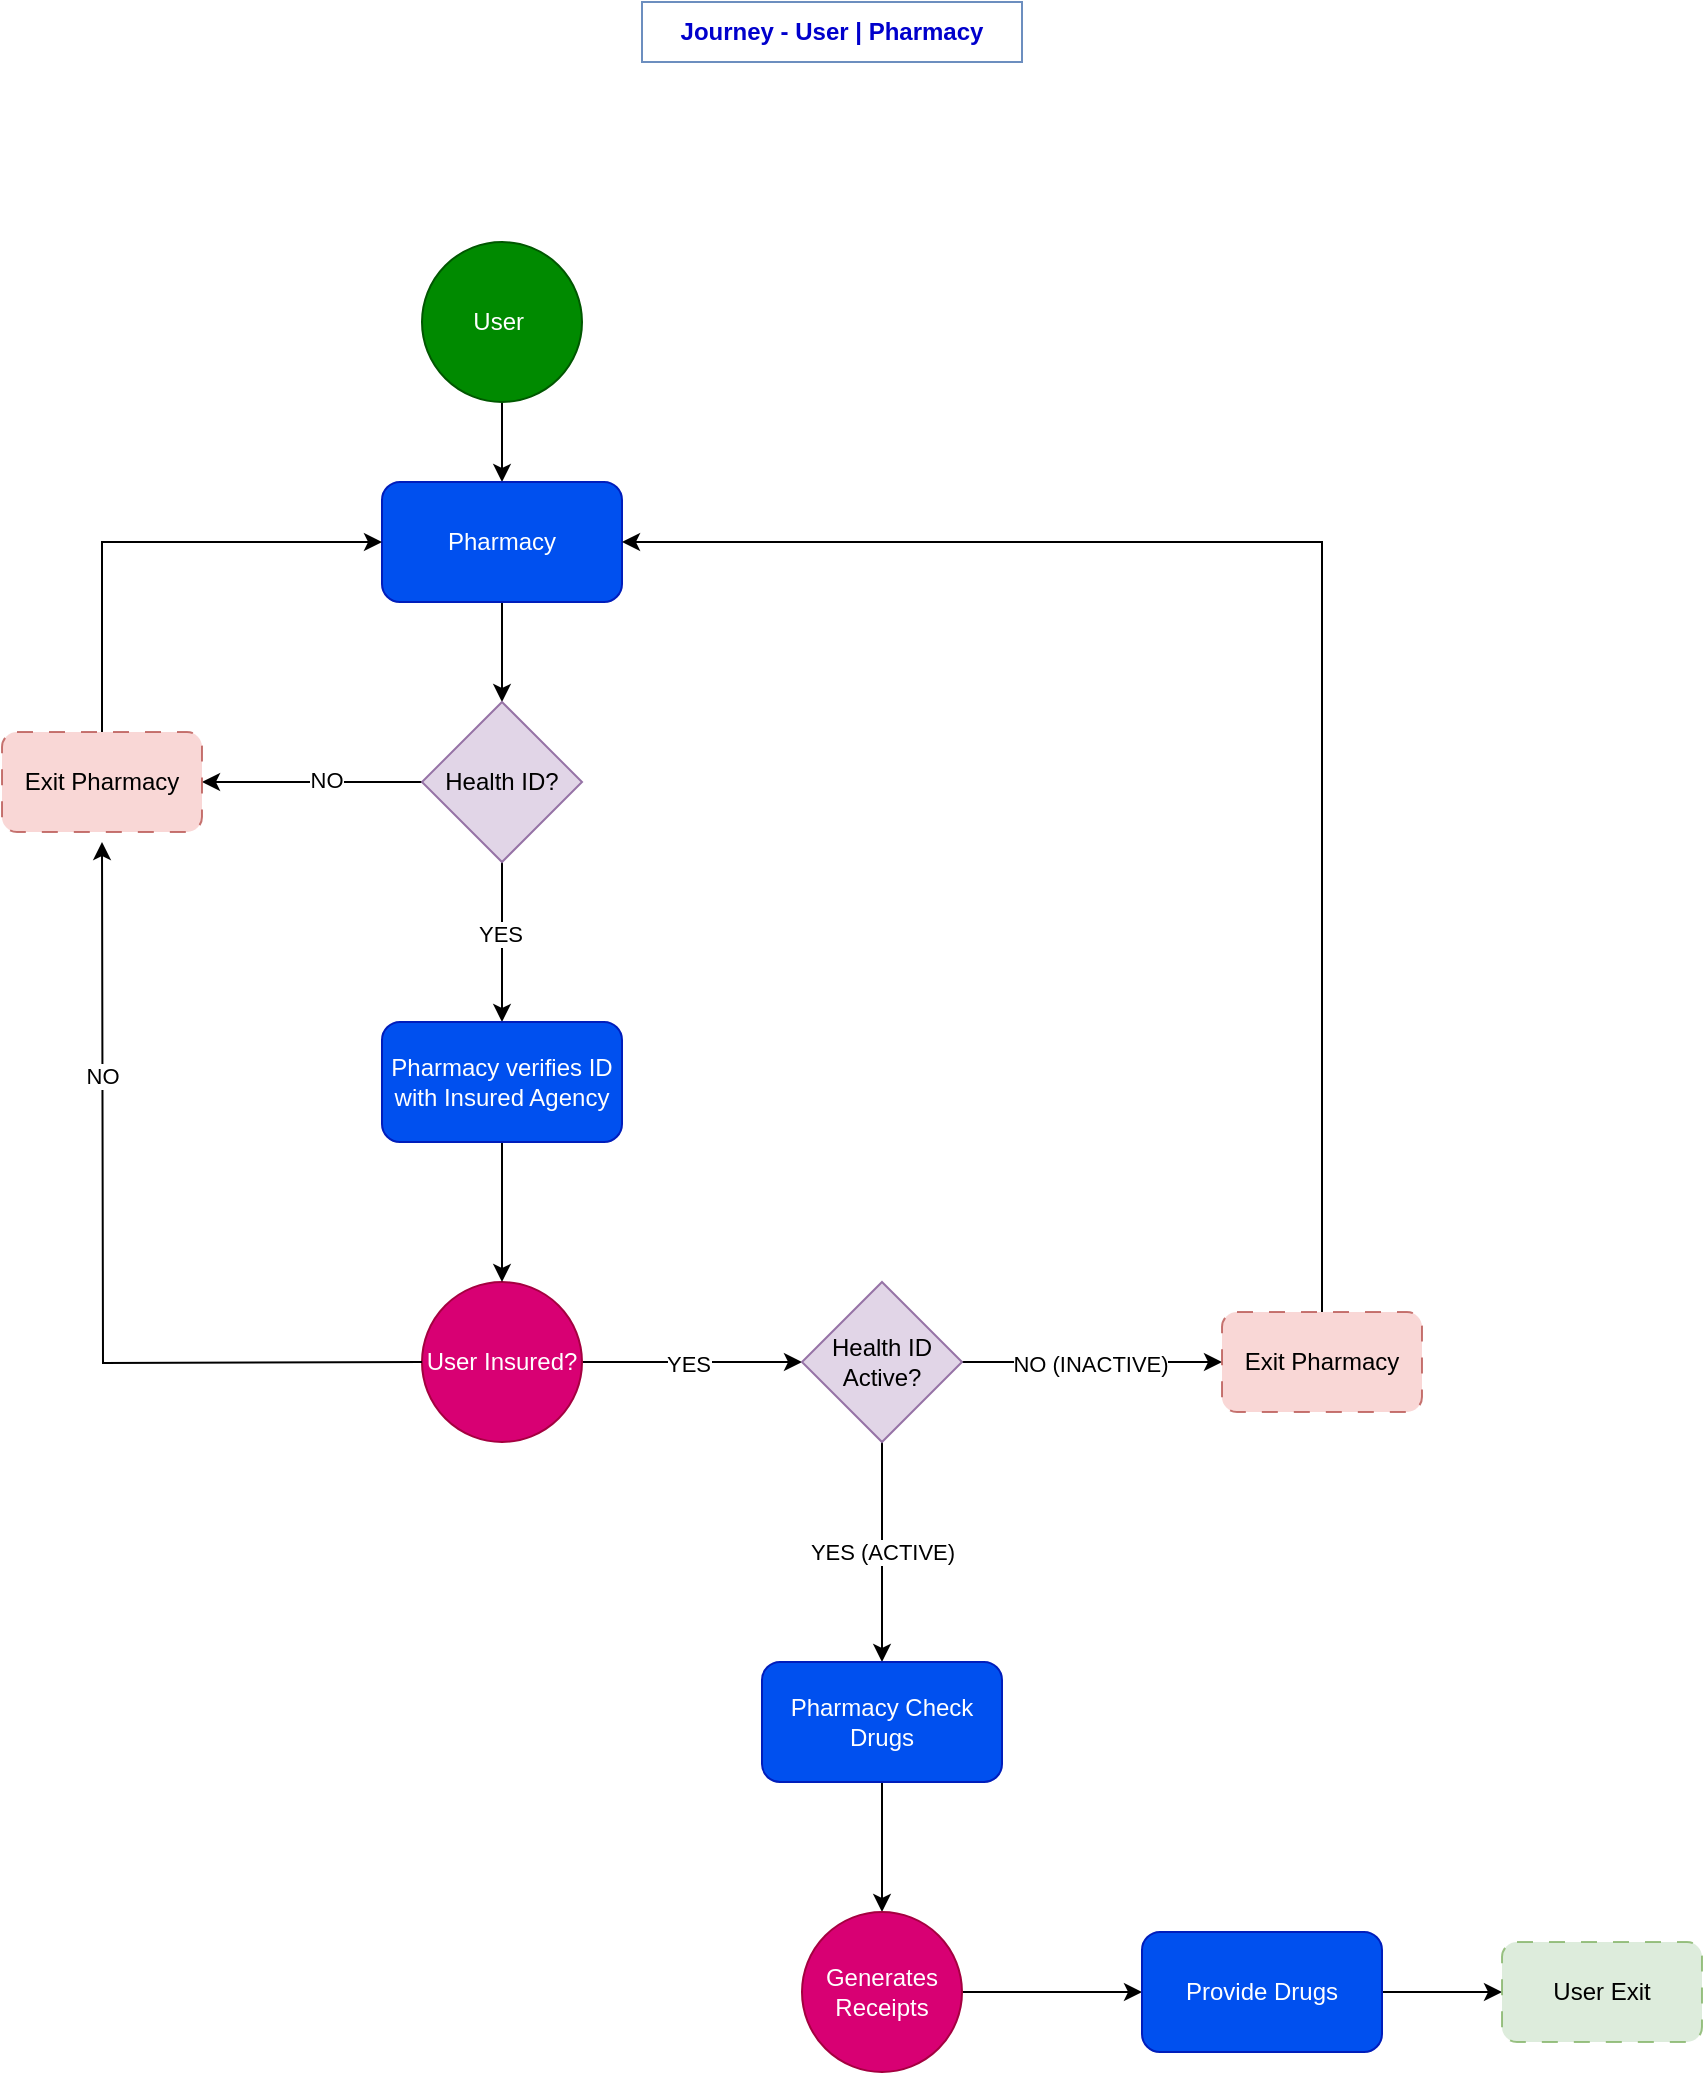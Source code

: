 <mxfile version="24.7.1" type="github">
  <diagram name="Page-1" id="c7558073-3199-34d8-9f00-42111426c3f3">
    <mxGraphModel dx="11159" dy="11247" grid="1" gridSize="10" guides="1" tooltips="1" connect="1" arrows="1" fold="1" page="1" pageScale="1" pageWidth="827" pageHeight="1169" background="none" math="0" shadow="0">
      <root>
        <mxCell id="0" />
        <mxCell id="1" parent="0" />
        <mxCell id="X9ass70m3cK7fkNfl3eS-96" value="&lt;b&gt;&lt;font color=&quot;#0000cc&quot;&gt;Journey - User | Pharmacy&lt;/font&gt;&lt;/b&gt;" style="text;html=1;align=center;verticalAlign=middle;whiteSpace=wrap;rounded=0;fillColor=none;strokeColor=#6c8ebf;" vertex="1" parent="1">
          <mxGeometry x="-9190" y="-9710" width="190" height="30" as="geometry" />
        </mxCell>
        <mxCell id="X9ass70m3cK7fkNfl3eS-145" value="" style="group" vertex="1" connectable="0" parent="1">
          <mxGeometry x="-9510" y="-9590" width="850" height="915" as="geometry" />
        </mxCell>
        <mxCell id="X9ass70m3cK7fkNfl3eS-105" style="edgeStyle=orthogonalEdgeStyle;rounded=0;orthogonalLoop=1;jettySize=auto;html=1;entryX=0.5;entryY=0;entryDx=0;entryDy=0;" edge="1" parent="X9ass70m3cK7fkNfl3eS-145" source="X9ass70m3cK7fkNfl3eS-97" target="X9ass70m3cK7fkNfl3eS-99">
          <mxGeometry relative="1" as="geometry" />
        </mxCell>
        <mxCell id="X9ass70m3cK7fkNfl3eS-97" value="User&amp;nbsp;" style="ellipse;whiteSpace=wrap;html=1;aspect=fixed;fillColor=#008a00;strokeColor=#005700;fontColor=#ffffff;" vertex="1" parent="X9ass70m3cK7fkNfl3eS-145">
          <mxGeometry x="210" width="80" height="80" as="geometry" />
        </mxCell>
        <mxCell id="X9ass70m3cK7fkNfl3eS-130" style="edgeStyle=orthogonalEdgeStyle;rounded=0;orthogonalLoop=1;jettySize=auto;html=1;entryX=0;entryY=0.5;entryDx=0;entryDy=0;" edge="1" parent="X9ass70m3cK7fkNfl3eS-145" source="X9ass70m3cK7fkNfl3eS-98" target="X9ass70m3cK7fkNfl3eS-129">
          <mxGeometry relative="1" as="geometry" />
        </mxCell>
        <mxCell id="X9ass70m3cK7fkNfl3eS-144" value="YES" style="edgeLabel;html=1;align=center;verticalAlign=middle;resizable=0;points=[];" vertex="1" connectable="0" parent="X9ass70m3cK7fkNfl3eS-130">
          <mxGeometry x="-0.045" y="-1" relative="1" as="geometry">
            <mxPoint as="offset" />
          </mxGeometry>
        </mxCell>
        <mxCell id="X9ass70m3cK7fkNfl3eS-98" value="User Insured?" style="ellipse;whiteSpace=wrap;html=1;aspect=fixed;fillColor=#d80073;strokeColor=#A50040;fontColor=#ffffff;" vertex="1" parent="X9ass70m3cK7fkNfl3eS-145">
          <mxGeometry x="210" y="520" width="80" height="80" as="geometry" />
        </mxCell>
        <mxCell id="X9ass70m3cK7fkNfl3eS-107" style="edgeStyle=orthogonalEdgeStyle;rounded=0;orthogonalLoop=1;jettySize=auto;html=1;entryX=0.5;entryY=0;entryDx=0;entryDy=0;" edge="1" parent="X9ass70m3cK7fkNfl3eS-145" source="X9ass70m3cK7fkNfl3eS-99" target="X9ass70m3cK7fkNfl3eS-106">
          <mxGeometry relative="1" as="geometry" />
        </mxCell>
        <mxCell id="X9ass70m3cK7fkNfl3eS-99" value="Pharmacy" style="rounded=1;whiteSpace=wrap;html=1;fillColor=#0050ef;fontColor=#ffffff;strokeColor=#001DBC;" vertex="1" parent="X9ass70m3cK7fkNfl3eS-145">
          <mxGeometry x="190" y="120" width="120" height="60" as="geometry" />
        </mxCell>
        <mxCell id="X9ass70m3cK7fkNfl3eS-112" style="edgeStyle=orthogonalEdgeStyle;rounded=0;orthogonalLoop=1;jettySize=auto;html=1;entryX=1;entryY=0.5;entryDx=0;entryDy=0;" edge="1" parent="X9ass70m3cK7fkNfl3eS-145" source="X9ass70m3cK7fkNfl3eS-106" target="X9ass70m3cK7fkNfl3eS-110">
          <mxGeometry relative="1" as="geometry" />
        </mxCell>
        <mxCell id="X9ass70m3cK7fkNfl3eS-113" value="NO" style="edgeLabel;html=1;align=center;verticalAlign=middle;resizable=0;points=[];" vertex="1" connectable="0" parent="X9ass70m3cK7fkNfl3eS-112">
          <mxGeometry x="-0.127" y="-1" relative="1" as="geometry">
            <mxPoint as="offset" />
          </mxGeometry>
        </mxCell>
        <mxCell id="X9ass70m3cK7fkNfl3eS-122" style="edgeStyle=orthogonalEdgeStyle;rounded=0;orthogonalLoop=1;jettySize=auto;html=1;exitX=0.5;exitY=1;exitDx=0;exitDy=0;entryX=0.5;entryY=0;entryDx=0;entryDy=0;" edge="1" parent="X9ass70m3cK7fkNfl3eS-145" source="X9ass70m3cK7fkNfl3eS-106" target="X9ass70m3cK7fkNfl3eS-117">
          <mxGeometry relative="1" as="geometry" />
        </mxCell>
        <mxCell id="X9ass70m3cK7fkNfl3eS-123" value="YES" style="edgeLabel;html=1;align=center;verticalAlign=middle;resizable=0;points=[];" vertex="1" connectable="0" parent="X9ass70m3cK7fkNfl3eS-122">
          <mxGeometry x="-0.11" y="-1" relative="1" as="geometry">
            <mxPoint as="offset" />
          </mxGeometry>
        </mxCell>
        <mxCell id="X9ass70m3cK7fkNfl3eS-106" value="Health ID?" style="rhombus;whiteSpace=wrap;html=1;fillColor=#e1d5e7;strokeColor=#9673a6;" vertex="1" parent="X9ass70m3cK7fkNfl3eS-145">
          <mxGeometry x="210" y="230" width="80" height="80" as="geometry" />
        </mxCell>
        <mxCell id="X9ass70m3cK7fkNfl3eS-114" style="edgeStyle=orthogonalEdgeStyle;rounded=0;orthogonalLoop=1;jettySize=auto;html=1;exitX=0.5;exitY=0;exitDx=0;exitDy=0;entryX=0;entryY=0.5;entryDx=0;entryDy=0;" edge="1" parent="X9ass70m3cK7fkNfl3eS-145" source="X9ass70m3cK7fkNfl3eS-110" target="X9ass70m3cK7fkNfl3eS-99">
          <mxGeometry relative="1" as="geometry" />
        </mxCell>
        <mxCell id="X9ass70m3cK7fkNfl3eS-110" value="Exit Pharmacy" style="rounded=1;whiteSpace=wrap;html=1;fillColor=#f8cecc;strokeColor=#b85450;dashed=1;dashPattern=8 8;fillStyle=solid;opacity=80;" vertex="1" parent="X9ass70m3cK7fkNfl3eS-145">
          <mxGeometry y="245" width="100" height="50" as="geometry" />
        </mxCell>
        <mxCell id="X9ass70m3cK7fkNfl3eS-128" style="edgeStyle=orthogonalEdgeStyle;rounded=0;orthogonalLoop=1;jettySize=auto;html=1;entryX=0.5;entryY=0;entryDx=0;entryDy=0;" edge="1" parent="X9ass70m3cK7fkNfl3eS-145" source="X9ass70m3cK7fkNfl3eS-117">
          <mxGeometry relative="1" as="geometry">
            <mxPoint x="250" y="520" as="targetPoint" />
          </mxGeometry>
        </mxCell>
        <mxCell id="X9ass70m3cK7fkNfl3eS-117" value="Pharmacy verifies ID with Insured Agency" style="rounded=1;whiteSpace=wrap;html=1;fillColor=#0050ef;fontColor=#ffffff;strokeColor=#001DBC;" vertex="1" parent="X9ass70m3cK7fkNfl3eS-145">
          <mxGeometry x="190" y="390" width="120" height="60" as="geometry" />
        </mxCell>
        <mxCell id="X9ass70m3cK7fkNfl3eS-126" style="edgeStyle=orthogonalEdgeStyle;rounded=0;orthogonalLoop=1;jettySize=auto;html=1;" edge="1" parent="X9ass70m3cK7fkNfl3eS-145">
          <mxGeometry relative="1" as="geometry">
            <mxPoint x="50" y="300" as="targetPoint" />
            <mxPoint x="210" y="560" as="sourcePoint" />
          </mxGeometry>
        </mxCell>
        <mxCell id="X9ass70m3cK7fkNfl3eS-127" value="NO" style="edgeLabel;html=1;align=center;verticalAlign=middle;resizable=0;points=[];" vertex="1" connectable="0" parent="X9ass70m3cK7fkNfl3eS-126">
          <mxGeometry x="0.442" relative="1" as="geometry">
            <mxPoint as="offset" />
          </mxGeometry>
        </mxCell>
        <mxCell id="X9ass70m3cK7fkNfl3eS-133" style="edgeStyle=orthogonalEdgeStyle;rounded=0;orthogonalLoop=1;jettySize=auto;html=1;exitX=1;exitY=0.5;exitDx=0;exitDy=0;" edge="1" parent="X9ass70m3cK7fkNfl3eS-145" source="X9ass70m3cK7fkNfl3eS-129" target="X9ass70m3cK7fkNfl3eS-132">
          <mxGeometry relative="1" as="geometry" />
        </mxCell>
        <mxCell id="X9ass70m3cK7fkNfl3eS-135" value="NO (INACTIVE)" style="edgeLabel;html=1;align=center;verticalAlign=middle;resizable=0;points=[];" vertex="1" connectable="0" parent="X9ass70m3cK7fkNfl3eS-133">
          <mxGeometry x="-0.461" y="-1" relative="1" as="geometry">
            <mxPoint x="29" as="offset" />
          </mxGeometry>
        </mxCell>
        <mxCell id="X9ass70m3cK7fkNfl3eS-137" value="YES (ACTIVE)" style="edgeStyle=orthogonalEdgeStyle;rounded=0;orthogonalLoop=1;jettySize=auto;html=1;entryX=0.5;entryY=0;entryDx=0;entryDy=0;" edge="1" parent="X9ass70m3cK7fkNfl3eS-145" source="X9ass70m3cK7fkNfl3eS-129" target="X9ass70m3cK7fkNfl3eS-136">
          <mxGeometry relative="1" as="geometry" />
        </mxCell>
        <mxCell id="X9ass70m3cK7fkNfl3eS-129" value="Health ID Active?" style="rhombus;whiteSpace=wrap;html=1;fillColor=#e1d5e7;strokeColor=#9673a6;" vertex="1" parent="X9ass70m3cK7fkNfl3eS-145">
          <mxGeometry x="400" y="520" width="80" height="80" as="geometry" />
        </mxCell>
        <mxCell id="X9ass70m3cK7fkNfl3eS-134" style="edgeStyle=orthogonalEdgeStyle;rounded=0;orthogonalLoop=1;jettySize=auto;html=1;entryX=1;entryY=0.5;entryDx=0;entryDy=0;" edge="1" parent="X9ass70m3cK7fkNfl3eS-145" source="X9ass70m3cK7fkNfl3eS-132" target="X9ass70m3cK7fkNfl3eS-99">
          <mxGeometry relative="1" as="geometry">
            <Array as="points">
              <mxPoint x="660" y="150" />
            </Array>
          </mxGeometry>
        </mxCell>
        <mxCell id="X9ass70m3cK7fkNfl3eS-132" value="Exit Pharmacy" style="rounded=1;whiteSpace=wrap;html=1;fillColor=#f8cecc;strokeColor=#b85450;dashed=1;dashPattern=8 8;fillStyle=solid;opacity=80;" vertex="1" parent="X9ass70m3cK7fkNfl3eS-145">
          <mxGeometry x="610" y="535" width="100" height="50" as="geometry" />
        </mxCell>
        <mxCell id="X9ass70m3cK7fkNfl3eS-141" style="edgeStyle=orthogonalEdgeStyle;rounded=0;orthogonalLoop=1;jettySize=auto;html=1;entryX=0.5;entryY=0;entryDx=0;entryDy=0;" edge="1" parent="X9ass70m3cK7fkNfl3eS-145" source="X9ass70m3cK7fkNfl3eS-136" target="X9ass70m3cK7fkNfl3eS-138">
          <mxGeometry relative="1" as="geometry" />
        </mxCell>
        <mxCell id="X9ass70m3cK7fkNfl3eS-136" value="Pharmacy Check Drugs" style="rounded=1;whiteSpace=wrap;html=1;fillColor=#0050ef;fontColor=#ffffff;strokeColor=#001DBC;" vertex="1" parent="X9ass70m3cK7fkNfl3eS-145">
          <mxGeometry x="380" y="710" width="120" height="60" as="geometry" />
        </mxCell>
        <mxCell id="X9ass70m3cK7fkNfl3eS-142" style="edgeStyle=orthogonalEdgeStyle;rounded=0;orthogonalLoop=1;jettySize=auto;html=1;exitX=1;exitY=0.5;exitDx=0;exitDy=0;entryX=0;entryY=0.5;entryDx=0;entryDy=0;" edge="1" parent="X9ass70m3cK7fkNfl3eS-145" source="X9ass70m3cK7fkNfl3eS-138" target="X9ass70m3cK7fkNfl3eS-139">
          <mxGeometry relative="1" as="geometry" />
        </mxCell>
        <mxCell id="X9ass70m3cK7fkNfl3eS-138" value="Generates Receipts" style="ellipse;whiteSpace=wrap;html=1;aspect=fixed;fillColor=#d80073;strokeColor=#A50040;fontColor=#ffffff;" vertex="1" parent="X9ass70m3cK7fkNfl3eS-145">
          <mxGeometry x="400" y="835" width="80" height="80" as="geometry" />
        </mxCell>
        <mxCell id="X9ass70m3cK7fkNfl3eS-143" style="edgeStyle=orthogonalEdgeStyle;rounded=0;orthogonalLoop=1;jettySize=auto;html=1;exitX=1;exitY=0.5;exitDx=0;exitDy=0;entryX=0;entryY=0.5;entryDx=0;entryDy=0;" edge="1" parent="X9ass70m3cK7fkNfl3eS-145" source="X9ass70m3cK7fkNfl3eS-139" target="X9ass70m3cK7fkNfl3eS-140">
          <mxGeometry relative="1" as="geometry" />
        </mxCell>
        <mxCell id="X9ass70m3cK7fkNfl3eS-139" value="Provide Drugs" style="rounded=1;whiteSpace=wrap;html=1;fillColor=#0050ef;fontColor=#ffffff;strokeColor=#001DBC;" vertex="1" parent="X9ass70m3cK7fkNfl3eS-145">
          <mxGeometry x="570" y="845" width="120" height="60" as="geometry" />
        </mxCell>
        <mxCell id="X9ass70m3cK7fkNfl3eS-140" value="User Exit" style="rounded=1;whiteSpace=wrap;html=1;fillColor=#d5e8d4;strokeColor=#82b366;dashed=1;dashPattern=8 8;fillStyle=solid;opacity=80;" vertex="1" parent="X9ass70m3cK7fkNfl3eS-145">
          <mxGeometry x="750" y="850" width="100" height="50" as="geometry" />
        </mxCell>
      </root>
    </mxGraphModel>
  </diagram>
</mxfile>
